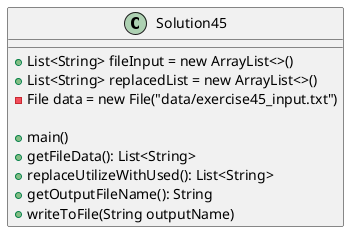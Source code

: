 @startuml
class Solution45 {
    +List<String> fileInput = new ArrayList<>()
    'holds file input
    +List<String> replacedList = new ArrayList<>()
    'holds altered input
    -File data = new File("data/exercise45_input.txt")
    'constant variable to hold the input file

    +main()
    +getFileData(): List<String>
    +replaceUtilizeWithUsed(): List<String>
    +getOutputFileName(): String
    +writeToFile(String outputName)
}
@enduml